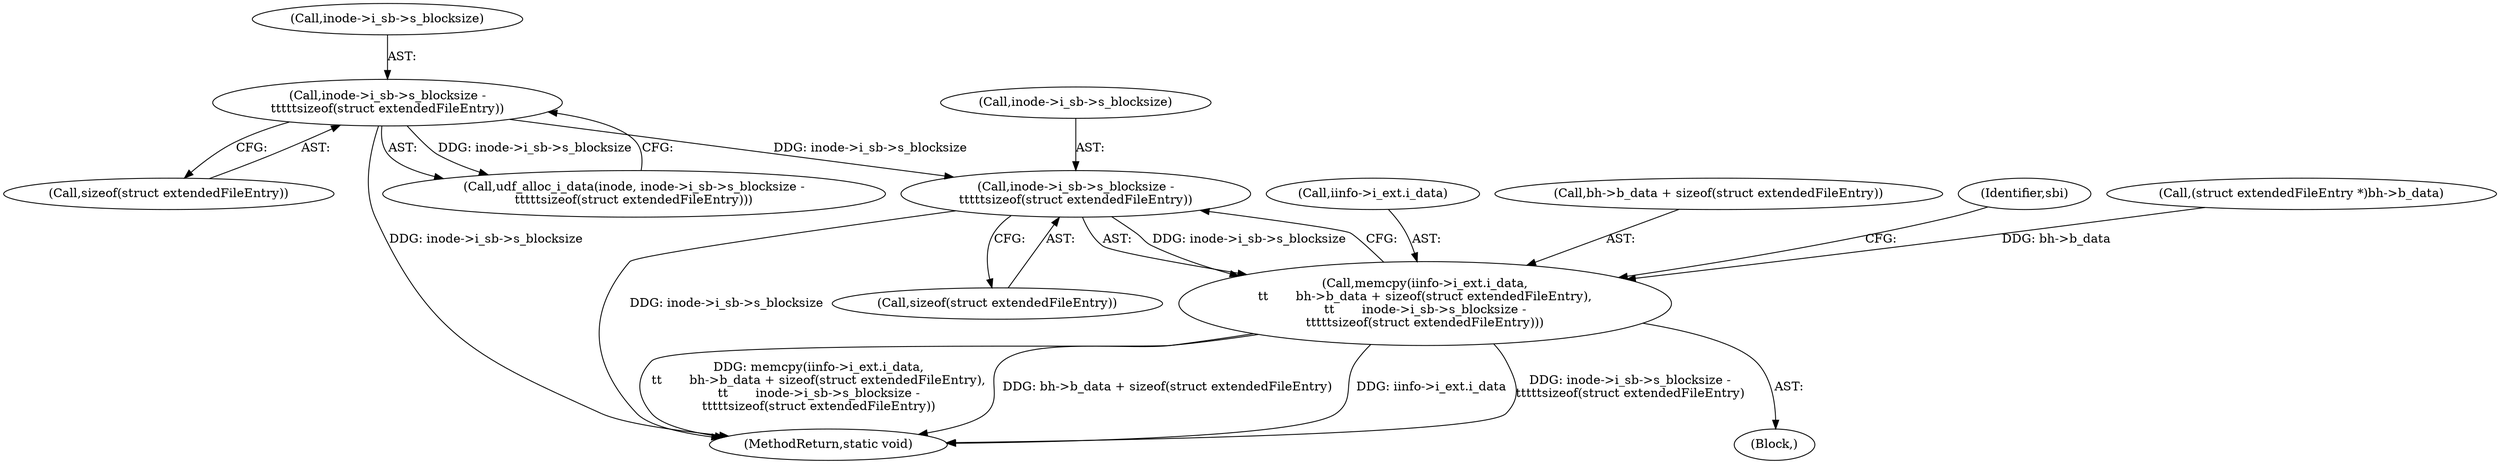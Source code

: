 digraph "0_linux_c03aa9f6e1f938618e6db2e23afef0574efeeb65@API" {
"1000422" [label="(Call,inode->i_sb->s_blocksize -\n\t\t\t\t\tsizeof(struct extendedFileEntry))"];
"1000398" [label="(Call,inode->i_sb->s_blocksize -\n\t\t\t\t\tsizeof(struct extendedFileEntry))"];
"1000410" [label="(Call,memcpy(iinfo->i_ext.i_data,\n\t\t       bh->b_data + sizeof(struct extendedFileEntry),\n\t\t       inode->i_sb->s_blocksize -\n\t\t\t\t\tsizeof(struct extendedFileEntry)))"];
"1000428" [label="(Call,sizeof(struct extendedFileEntry))"];
"1000404" [label="(Call,sizeof(struct extendedFileEntry))"];
"1000411" [label="(Call,iinfo->i_ext.i_data)"];
"1000416" [label="(Call,bh->b_data + sizeof(struct extendedFileEntry))"];
"1000423" [label="(Call,inode->i_sb->s_blocksize)"];
"1000422" [label="(Call,inode->i_sb->s_blocksize -\n\t\t\t\t\tsizeof(struct extendedFileEntry))"];
"1001145" [label="(MethodReturn,static void)"];
"1000558" [label="(Identifier,sbi)"];
"1000410" [label="(Call,memcpy(iinfo->i_ext.i_data,\n\t\t       bh->b_data + sizeof(struct extendedFileEntry),\n\t\t       inode->i_sb->s_blocksize -\n\t\t\t\t\tsizeof(struct extendedFileEntry)))"];
"1000396" [label="(Call,udf_alloc_i_data(inode, inode->i_sb->s_blocksize -\n\t\t\t\t\tsizeof(struct extendedFileEntry)))"];
"1000384" [label="(Block,)"];
"1000398" [label="(Call,inode->i_sb->s_blocksize -\n\t\t\t\t\tsizeof(struct extendedFileEntry))"];
"1000195" [label="(Call,(struct extendedFileEntry *)bh->b_data)"];
"1000399" [label="(Call,inode->i_sb->s_blocksize)"];
"1000422" -> "1000410"  [label="AST: "];
"1000422" -> "1000428"  [label="CFG: "];
"1000423" -> "1000422"  [label="AST: "];
"1000428" -> "1000422"  [label="AST: "];
"1000410" -> "1000422"  [label="CFG: "];
"1000422" -> "1001145"  [label="DDG: inode->i_sb->s_blocksize"];
"1000422" -> "1000410"  [label="DDG: inode->i_sb->s_blocksize"];
"1000398" -> "1000422"  [label="DDG: inode->i_sb->s_blocksize"];
"1000398" -> "1000396"  [label="AST: "];
"1000398" -> "1000404"  [label="CFG: "];
"1000399" -> "1000398"  [label="AST: "];
"1000404" -> "1000398"  [label="AST: "];
"1000396" -> "1000398"  [label="CFG: "];
"1000398" -> "1001145"  [label="DDG: inode->i_sb->s_blocksize"];
"1000398" -> "1000396"  [label="DDG: inode->i_sb->s_blocksize"];
"1000410" -> "1000384"  [label="AST: "];
"1000411" -> "1000410"  [label="AST: "];
"1000416" -> "1000410"  [label="AST: "];
"1000558" -> "1000410"  [label="CFG: "];
"1000410" -> "1001145"  [label="DDG: iinfo->i_ext.i_data"];
"1000410" -> "1001145"  [label="DDG: inode->i_sb->s_blocksize -\n\t\t\t\t\tsizeof(struct extendedFileEntry)"];
"1000410" -> "1001145"  [label="DDG: memcpy(iinfo->i_ext.i_data,\n\t\t       bh->b_data + sizeof(struct extendedFileEntry),\n\t\t       inode->i_sb->s_blocksize -\n\t\t\t\t\tsizeof(struct extendedFileEntry))"];
"1000410" -> "1001145"  [label="DDG: bh->b_data + sizeof(struct extendedFileEntry)"];
"1000195" -> "1000410"  [label="DDG: bh->b_data"];
}
